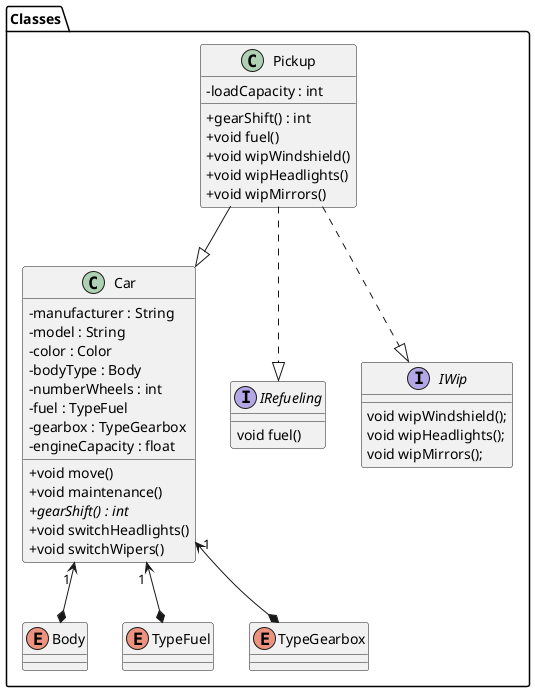 @startuml Car
skinparam classAttributeIconSize 0
package Classes { 
    enum Body
    enum TypeFuel
    enum TypeGearbox
    class Car {
        - manufacturer : String
        - model : String 
        - color : Color 
        - bodyType : Body 
        - numberWheels : int
        - fuel : TypeFuel 
        - gearbox : TypeGearbox 
        - engineCapacity : float 
        + void move() 
        + void maintenance()
        + {abstract} gearShift() : int
        + void switchHeadlights()
        + void switchWipers()
    }

    interface IRefueling {
        void fuel()
    }

    interface IWip {
        void wipWindshield();
        void wipHeadlights();
        void wipMirrors();
    }

    class Pickup {
        - loadCapacity : int
        + gearShift() : int
        + void fuel()
        + void wipWindshield()
        + void wipHeadlights()
        + void wipMirrors()
    }
    
    Car "1 " <--* Body
    Car "1 " <--* TypeFuel
    Car "1 " <--* TypeGearbox
    Pickup --|> Car
    Pickup ..|> IRefueling
    Pickup ..|> IWip
}
@enduml